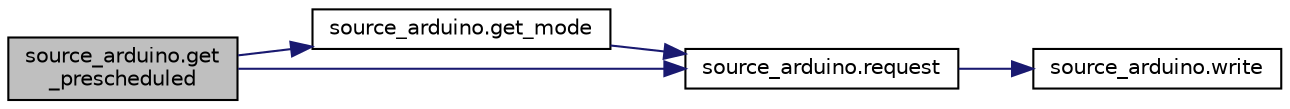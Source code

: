 digraph "source_arduino.get_prescheduled"
{
 // LATEX_PDF_SIZE
  edge [fontname="Helvetica",fontsize="10",labelfontname="Helvetica",labelfontsize="10"];
  node [fontname="Helvetica",fontsize="10",shape=record];
  rankdir="LR";
  Node1 [label="source_arduino.get\l_prescheduled",height=0.2,width=0.4,color="black", fillcolor="grey75", style="filled", fontcolor="black",tooltip="Gets the parameters in use for both of the Pre-scheduled modes."];
  Node1 -> Node2 [color="midnightblue",fontsize="10",style="solid",fontname="Helvetica"];
  Node2 [label="source_arduino.get_mode",height=0.2,width=0.4,color="black", fillcolor="white", style="filled",URL="$namespacesource__arduino.html#a751099fdc7a68e952ba01a4d0019424c",tooltip="Gets the current operation mode."];
  Node2 -> Node3 [color="midnightblue",fontsize="10",style="solid",fontname="Helvetica"];
  Node3 [label="source_arduino.request",height=0.2,width=0.4,color="black", fillcolor="white", style="filled",URL="$namespacesource__arduino.html#ac92c159ebe91839c5c4da6959d1994eb",tooltip="Writes to serial buffer expecting a response."];
  Node3 -> Node4 [color="midnightblue",fontsize="10",style="solid",fontname="Helvetica"];
  Node4 [label="source_arduino.write",height=0.2,width=0.4,color="black", fillcolor="white", style="filled",URL="$namespacesource__arduino.html#aa333b088dd196de99129630125bc7795",tooltip="Writes to serial buffer."];
  Node1 -> Node3 [color="midnightblue",fontsize="10",style="solid",fontname="Helvetica"];
}
